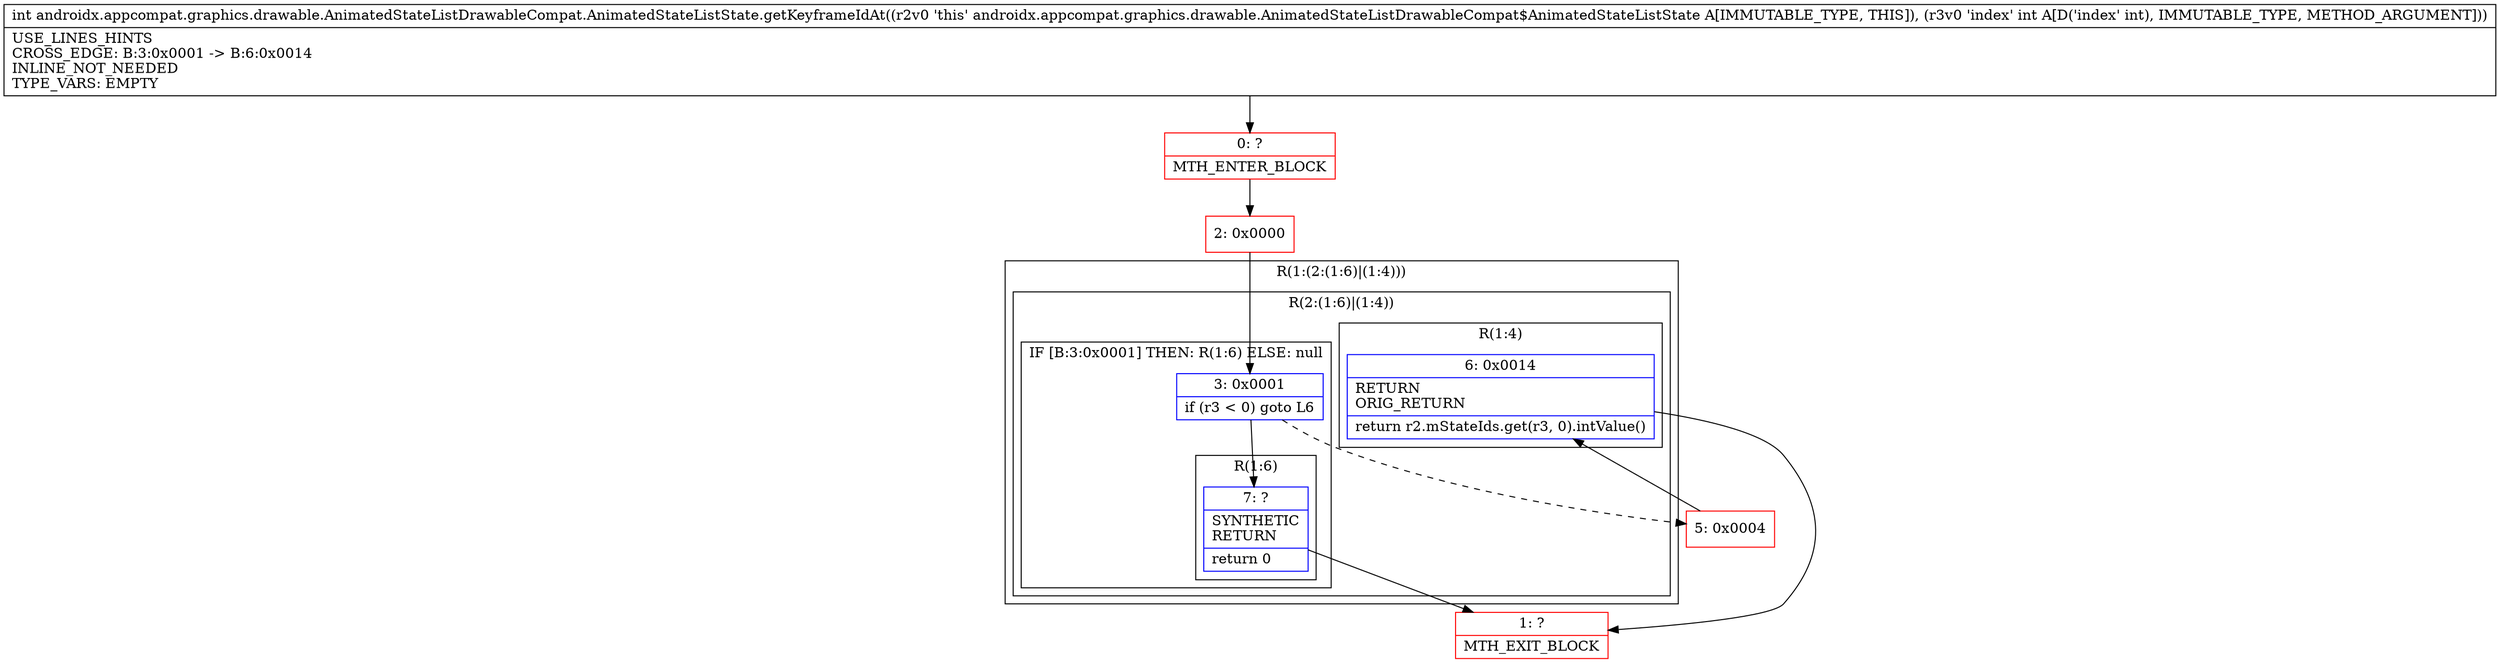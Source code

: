 digraph "CFG forandroidx.appcompat.graphics.drawable.AnimatedStateListDrawableCompat.AnimatedStateListState.getKeyframeIdAt(I)I" {
subgraph cluster_Region_611257294 {
label = "R(1:(2:(1:6)|(1:4)))";
node [shape=record,color=blue];
subgraph cluster_Region_219267448 {
label = "R(2:(1:6)|(1:4))";
node [shape=record,color=blue];
subgraph cluster_IfRegion_67504603 {
label = "IF [B:3:0x0001] THEN: R(1:6) ELSE: null";
node [shape=record,color=blue];
Node_3 [shape=record,label="{3\:\ 0x0001|if (r3 \< 0) goto L6\l}"];
subgraph cluster_Region_171949031 {
label = "R(1:6)";
node [shape=record,color=blue];
Node_7 [shape=record,label="{7\:\ ?|SYNTHETIC\lRETURN\l|return 0\l}"];
}
}
subgraph cluster_Region_1448275989 {
label = "R(1:4)";
node [shape=record,color=blue];
Node_6 [shape=record,label="{6\:\ 0x0014|RETURN\lORIG_RETURN\l|return r2.mStateIds.get(r3, 0).intValue()\l}"];
}
}
}
Node_0 [shape=record,color=red,label="{0\:\ ?|MTH_ENTER_BLOCK\l}"];
Node_2 [shape=record,color=red,label="{2\:\ 0x0000}"];
Node_5 [shape=record,color=red,label="{5\:\ 0x0004}"];
Node_1 [shape=record,color=red,label="{1\:\ ?|MTH_EXIT_BLOCK\l}"];
MethodNode[shape=record,label="{int androidx.appcompat.graphics.drawable.AnimatedStateListDrawableCompat.AnimatedStateListState.getKeyframeIdAt((r2v0 'this' androidx.appcompat.graphics.drawable.AnimatedStateListDrawableCompat$AnimatedStateListState A[IMMUTABLE_TYPE, THIS]), (r3v0 'index' int A[D('index' int), IMMUTABLE_TYPE, METHOD_ARGUMENT]))  | USE_LINES_HINTS\lCROSS_EDGE: B:3:0x0001 \-\> B:6:0x0014\lINLINE_NOT_NEEDED\lTYPE_VARS: EMPTY\l}"];
MethodNode -> Node_0;Node_3 -> Node_5[style=dashed];
Node_3 -> Node_7;
Node_7 -> Node_1;
Node_6 -> Node_1;
Node_0 -> Node_2;
Node_2 -> Node_3;
Node_5 -> Node_6;
}

